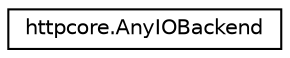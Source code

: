 digraph "Graphical Class Hierarchy"
{
 // LATEX_PDF_SIZE
  edge [fontname="Helvetica",fontsize="10",labelfontname="Helvetica",labelfontsize="10"];
  node [fontname="Helvetica",fontsize="10",shape=record];
  rankdir="LR";
  Node0 [label="httpcore.AnyIOBackend",height=0.2,width=0.4,color="black", fillcolor="white", style="filled",URL="$classhttpcore_1_1AnyIOBackend.html",tooltip=" "];
}
